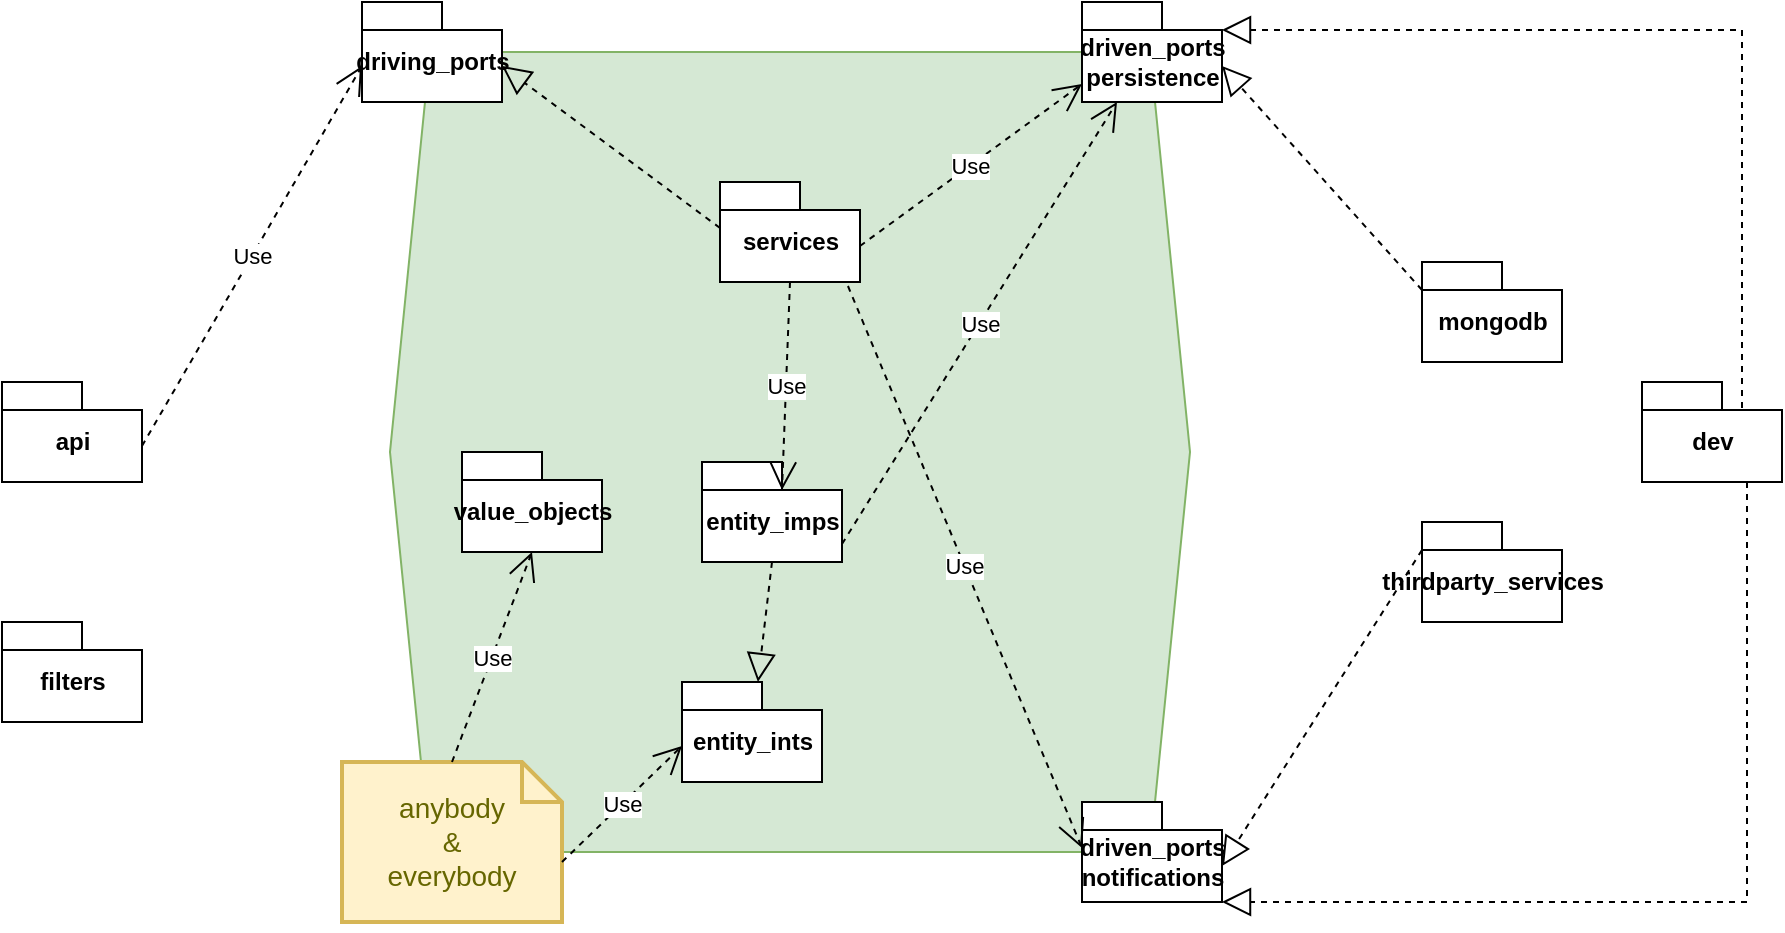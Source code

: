 <mxfile version="28.2.3">
  <diagram name="Page-1" id="b5b7bab2-c9e2-2cf4-8b2a-24fd1a2a6d21">
    <mxGraphModel dx="1426" dy="779" grid="1" gridSize="10" guides="1" tooltips="1" connect="1" arrows="1" fold="1" page="1" pageScale="1" pageWidth="1169" pageHeight="827" background="#ffffff" math="0" shadow="0">
      <root>
        <mxCell id="0" />
        <mxCell id="1" parent="0" />
        <mxCell id="-i9JPy4DOjuYUQgbj8oB-29" value="" style="shape=hexagon;perimeter=hexagonPerimeter2;whiteSpace=wrap;html=1;fixedSize=1;fillColor=#d5e8d4;strokeColor=#82b366;" parent="1" vertex="1">
          <mxGeometry x="284" y="245" width="400" height="400" as="geometry" />
        </mxCell>
        <mxCell id="-i9JPy4DOjuYUQgbj8oB-1" value="api" style="shape=folder;fontStyle=1;spacingTop=10;tabWidth=40;tabHeight=14;tabPosition=left;html=1;" parent="1" vertex="1">
          <mxGeometry x="90" y="410" width="70" height="50" as="geometry" />
        </mxCell>
        <mxCell id="-i9JPy4DOjuYUQgbj8oB-2" value="driving_ports" style="shape=folder;fontStyle=1;spacingTop=10;tabWidth=40;tabHeight=14;tabPosition=left;html=1;" parent="1" vertex="1">
          <mxGeometry x="270" y="220" width="70" height="50" as="geometry" />
        </mxCell>
        <mxCell id="-i9JPy4DOjuYUQgbj8oB-3" value="Use" style="endArrow=open;endSize=12;dashed=1;html=1;exitX=0;exitY=0;exitDx=70;exitDy=32;exitPerimeter=0;entryX=0;entryY=0;entryDx=0;entryDy=32;entryPerimeter=0;" parent="1" source="-i9JPy4DOjuYUQgbj8oB-1" target="-i9JPy4DOjuYUQgbj8oB-2" edge="1">
          <mxGeometry width="160" relative="1" as="geometry">
            <mxPoint x="510" y="380" as="sourcePoint" />
            <mxPoint x="670" y="380" as="targetPoint" />
          </mxGeometry>
        </mxCell>
        <mxCell id="-i9JPy4DOjuYUQgbj8oB-5" value="services" style="shape=folder;fontStyle=1;spacingTop=10;tabWidth=40;tabHeight=14;tabPosition=left;html=1;" parent="1" vertex="1">
          <mxGeometry x="449" y="310" width="70" height="50" as="geometry" />
        </mxCell>
        <mxCell id="-i9JPy4DOjuYUQgbj8oB-9" value="entity_imps" style="shape=folder;fontStyle=1;spacingTop=10;tabWidth=40;tabHeight=14;tabPosition=left;html=1;" parent="1" vertex="1">
          <mxGeometry x="440" y="450" width="70" height="50" as="geometry" />
        </mxCell>
        <mxCell id="-i9JPy4DOjuYUQgbj8oB-13" value="Use" style="endArrow=open;endSize=12;dashed=1;html=1;exitX=0.5;exitY=1;exitDx=0;exitDy=0;exitPerimeter=0;entryX=0;entryY=0;entryDx=40;entryDy=14;entryPerimeter=0;" parent="1" source="-i9JPy4DOjuYUQgbj8oB-5" target="-i9JPy4DOjuYUQgbj8oB-9" edge="1">
          <mxGeometry width="160" relative="1" as="geometry">
            <mxPoint x="510" y="470" as="sourcePoint" />
            <mxPoint x="670" y="470" as="targetPoint" />
          </mxGeometry>
        </mxCell>
        <mxCell id="-i9JPy4DOjuYUQgbj8oB-18" value="" style="endArrow=block;dashed=1;endFill=0;endSize=12;html=1;entryX=0;entryY=0;entryDx=70;entryDy=32;entryPerimeter=0;exitX=0;exitY=0;exitDx=0;exitDy=23;exitPerimeter=0;" parent="1" source="-i9JPy4DOjuYUQgbj8oB-5" target="-i9JPy4DOjuYUQgbj8oB-2" edge="1">
          <mxGeometry width="160" relative="1" as="geometry">
            <mxPoint x="380" y="390" as="sourcePoint" />
            <mxPoint x="540" y="390" as="targetPoint" />
          </mxGeometry>
        </mxCell>
        <mxCell id="-i9JPy4DOjuYUQgbj8oB-19" value="&lt;div&gt;driven_ports&lt;/div&gt;&lt;div&gt;persistence&lt;/div&gt;" style="shape=folder;fontStyle=1;spacingTop=10;tabWidth=40;tabHeight=14;tabPosition=left;html=1;" parent="1" vertex="1">
          <mxGeometry x="630" y="220" width="70" height="50" as="geometry" />
        </mxCell>
        <mxCell id="-i9JPy4DOjuYUQgbj8oB-20" value="Use" style="endArrow=open;endSize=12;dashed=1;html=1;entryX=0;entryY=0;entryDx=0;entryDy=41;entryPerimeter=0;exitX=0;exitY=0;exitDx=70;exitDy=32;exitPerimeter=0;" parent="1" source="-i9JPy4DOjuYUQgbj8oB-5" target="-i9JPy4DOjuYUQgbj8oB-19" edge="1">
          <mxGeometry width="160" relative="1" as="geometry">
            <mxPoint x="380" y="390" as="sourcePoint" />
            <mxPoint x="540" y="390" as="targetPoint" />
          </mxGeometry>
        </mxCell>
        <mxCell id="-i9JPy4DOjuYUQgbj8oB-21" value="mongodb" style="shape=folder;fontStyle=1;spacingTop=10;tabWidth=40;tabHeight=14;tabPosition=left;html=1;" parent="1" vertex="1">
          <mxGeometry x="800" y="350" width="70" height="50" as="geometry" />
        </mxCell>
        <mxCell id="-i9JPy4DOjuYUQgbj8oB-22" value="" style="endArrow=block;dashed=1;endFill=0;endSize=12;html=1;entryX=0;entryY=0;entryDx=70;entryDy=32;entryPerimeter=0;exitX=0;exitY=0;exitDx=0;exitDy=14;exitPerimeter=0;" parent="1" source="-i9JPy4DOjuYUQgbj8oB-21" target="-i9JPy4DOjuYUQgbj8oB-19" edge="1">
          <mxGeometry width="160" relative="1" as="geometry">
            <mxPoint x="380" y="390" as="sourcePoint" />
            <mxPoint x="540" y="390" as="targetPoint" />
          </mxGeometry>
        </mxCell>
        <mxCell id="-i9JPy4DOjuYUQgbj8oB-23" value="&lt;div&gt;thirdparty_services&lt;/div&gt;" style="shape=folder;fontStyle=1;spacingTop=10;tabWidth=40;tabHeight=14;tabPosition=left;html=1;" parent="1" vertex="1">
          <mxGeometry x="800" y="480" width="70" height="50" as="geometry" />
        </mxCell>
        <mxCell id="-i9JPy4DOjuYUQgbj8oB-25" value="&lt;div&gt;driven_ports&lt;/div&gt;&lt;div&gt;notifications&lt;/div&gt;" style="shape=folder;fontStyle=1;spacingTop=10;tabWidth=40;tabHeight=14;tabPosition=left;html=1;" parent="1" vertex="1">
          <mxGeometry x="630" y="620" width="70" height="50" as="geometry" />
        </mxCell>
        <mxCell id="-i9JPy4DOjuYUQgbj8oB-26" value="Use" style="endArrow=open;endSize=12;dashed=1;html=1;exitX=0.914;exitY=1.04;exitDx=0;exitDy=0;exitPerimeter=0;entryX=0;entryY=0;entryDx=0;entryDy=23;entryPerimeter=0;" parent="1" source="-i9JPy4DOjuYUQgbj8oB-5" target="-i9JPy4DOjuYUQgbj8oB-25" edge="1">
          <mxGeometry width="160" relative="1" as="geometry">
            <mxPoint x="380" y="490" as="sourcePoint" />
            <mxPoint x="540" y="490" as="targetPoint" />
          </mxGeometry>
        </mxCell>
        <mxCell id="-i9JPy4DOjuYUQgbj8oB-27" value="" style="endArrow=block;dashed=1;endFill=0;endSize=12;html=1;entryX=0;entryY=0;entryDx=70;entryDy=32;entryPerimeter=0;exitX=0;exitY=0;exitDx=0;exitDy=14;exitPerimeter=0;" parent="1" source="-i9JPy4DOjuYUQgbj8oB-23" target="-i9JPy4DOjuYUQgbj8oB-25" edge="1">
          <mxGeometry width="160" relative="1" as="geometry">
            <mxPoint x="380" y="490" as="sourcePoint" />
            <mxPoint x="540" y="490" as="targetPoint" />
          </mxGeometry>
        </mxCell>
        <mxCell id="03fi_5gfA2-HcZljwWnn-3" value="&lt;div&gt;value_objects&lt;/div&gt;" style="shape=folder;fontStyle=1;spacingTop=10;tabWidth=40;tabHeight=14;tabPosition=left;html=1;" parent="1" vertex="1">
          <mxGeometry x="320" y="445" width="70" height="50" as="geometry" />
        </mxCell>
        <mxCell id="03fi_5gfA2-HcZljwWnn-6" value="&lt;div&gt;anybody&lt;/div&gt;&lt;div&gt;&amp;amp;&lt;/div&gt;&lt;div&gt;everybody&lt;br&gt;&lt;/div&gt;" style="shape=note;strokeWidth=2;fontSize=14;size=20;whiteSpace=wrap;html=1;fillColor=#fff2cc;strokeColor=#d6b656;fontColor=#666600;" parent="1" vertex="1">
          <mxGeometry x="260" y="600" width="110.0" height="80" as="geometry" />
        </mxCell>
        <mxCell id="03fi_5gfA2-HcZljwWnn-10" value="Use" style="endArrow=open;endSize=12;dashed=1;html=1;entryX=0.5;entryY=1;entryDx=0;entryDy=0;entryPerimeter=0;exitX=0.5;exitY=0;exitDx=0;exitDy=0;exitPerimeter=0;" parent="1" source="03fi_5gfA2-HcZljwWnn-6" target="03fi_5gfA2-HcZljwWnn-3" edge="1">
          <mxGeometry width="160" relative="1" as="geometry">
            <mxPoint x="50" y="630" as="sourcePoint" />
            <mxPoint x="210" y="630" as="targetPoint" />
          </mxGeometry>
        </mxCell>
        <mxCell id="03fi_5gfA2-HcZljwWnn-11" value="&lt;div&gt;filters&lt;/div&gt;" style="shape=folder;fontStyle=1;spacingTop=10;tabWidth=40;tabHeight=14;tabPosition=left;html=1;" parent="1" vertex="1">
          <mxGeometry x="90" y="530" width="70" height="50" as="geometry" />
        </mxCell>
        <mxCell id="03fi_5gfA2-HcZljwWnn-12" value="dev" style="shape=folder;fontStyle=1;spacingTop=10;tabWidth=40;tabHeight=14;tabPosition=left;html=1;" parent="1" vertex="1">
          <mxGeometry x="910" y="410" width="70" height="50" as="geometry" />
        </mxCell>
        <mxCell id="LCgTUXfQYYcwCl3VW3OO-1" value="" style="endArrow=block;dashed=1;endFill=0;endSize=12;html=1;rounded=0;edgeStyle=orthogonalEdgeStyle;entryX=0;entryY=0;entryDx=70;entryDy=14;entryPerimeter=0;exitX=0;exitY=0;exitDx=55;exitDy=14;exitPerimeter=0;" parent="1" source="03fi_5gfA2-HcZljwWnn-12" target="-i9JPy4DOjuYUQgbj8oB-19" edge="1">
          <mxGeometry width="160" relative="1" as="geometry">
            <mxPoint x="500" y="400" as="sourcePoint" />
            <mxPoint x="660" y="400" as="targetPoint" />
            <Array as="points">
              <mxPoint x="960" y="424" />
              <mxPoint x="960" y="234" />
            </Array>
          </mxGeometry>
        </mxCell>
        <mxCell id="LCgTUXfQYYcwCl3VW3OO-2" value="" style="endArrow=block;dashed=1;endFill=0;endSize=12;html=1;rounded=0;edgeStyle=orthogonalEdgeStyle;entryX=0;entryY=0;entryDx=70;entryDy=50;entryPerimeter=0;exitX=0.75;exitY=1;exitDx=0;exitDy=0;exitPerimeter=0;" parent="1" source="03fi_5gfA2-HcZljwWnn-12" target="-i9JPy4DOjuYUQgbj8oB-25" edge="1">
          <mxGeometry width="160" relative="1" as="geometry">
            <mxPoint x="500" y="400" as="sourcePoint" />
            <mxPoint x="660" y="400" as="targetPoint" />
            <Array as="points">
              <mxPoint x="963" y="670" />
            </Array>
          </mxGeometry>
        </mxCell>
        <mxCell id="BjVpHNlU34Ch_e0tB_mM-1" value="&lt;div&gt;entity_ints&lt;/div&gt;" style="shape=folder;fontStyle=1;spacingTop=10;tabWidth=40;tabHeight=14;tabPosition=left;html=1;" parent="1" vertex="1">
          <mxGeometry x="430" y="560" width="70" height="50" as="geometry" />
        </mxCell>
        <mxCell id="BjVpHNlU34Ch_e0tB_mM-4" value="Use" style="endArrow=open;endSize=12;dashed=1;html=1;exitX=0;exitY=0;exitDx=110.0;exitDy=50;exitPerimeter=0;entryX=0;entryY=0;entryDx=0;entryDy=32;entryPerimeter=0;" parent="1" source="03fi_5gfA2-HcZljwWnn-6" target="BjVpHNlU34Ch_e0tB_mM-1" edge="1">
          <mxGeometry width="160" relative="1" as="geometry">
            <mxPoint x="450" y="420" as="sourcePoint" />
            <mxPoint x="610" y="420" as="targetPoint" />
          </mxGeometry>
        </mxCell>
        <mxCell id="BjVpHNlU34Ch_e0tB_mM-5" value="" style="endArrow=block;dashed=1;endFill=0;endSize=12;html=1;exitX=0.5;exitY=1;exitDx=0;exitDy=0;exitPerimeter=0;" parent="1" source="-i9JPy4DOjuYUQgbj8oB-9" target="BjVpHNlU34Ch_e0tB_mM-1" edge="1">
          <mxGeometry width="160" relative="1" as="geometry">
            <mxPoint x="450" y="420" as="sourcePoint" />
            <mxPoint x="610" y="420" as="targetPoint" />
          </mxGeometry>
        </mxCell>
        <mxCell id="BjVpHNlU34Ch_e0tB_mM-7" value="Use" style="endArrow=open;endSize=12;dashed=1;html=1;exitX=0;exitY=0;exitDx=70;exitDy=41;exitPerimeter=0;entryX=0.25;entryY=1;entryDx=0;entryDy=0;entryPerimeter=0;" parent="1" source="-i9JPy4DOjuYUQgbj8oB-9" target="-i9JPy4DOjuYUQgbj8oB-19" edge="1">
          <mxGeometry width="160" relative="1" as="geometry">
            <mxPoint x="450" y="420" as="sourcePoint" />
            <mxPoint x="610" y="420" as="targetPoint" />
          </mxGeometry>
        </mxCell>
      </root>
    </mxGraphModel>
  </diagram>
</mxfile>
